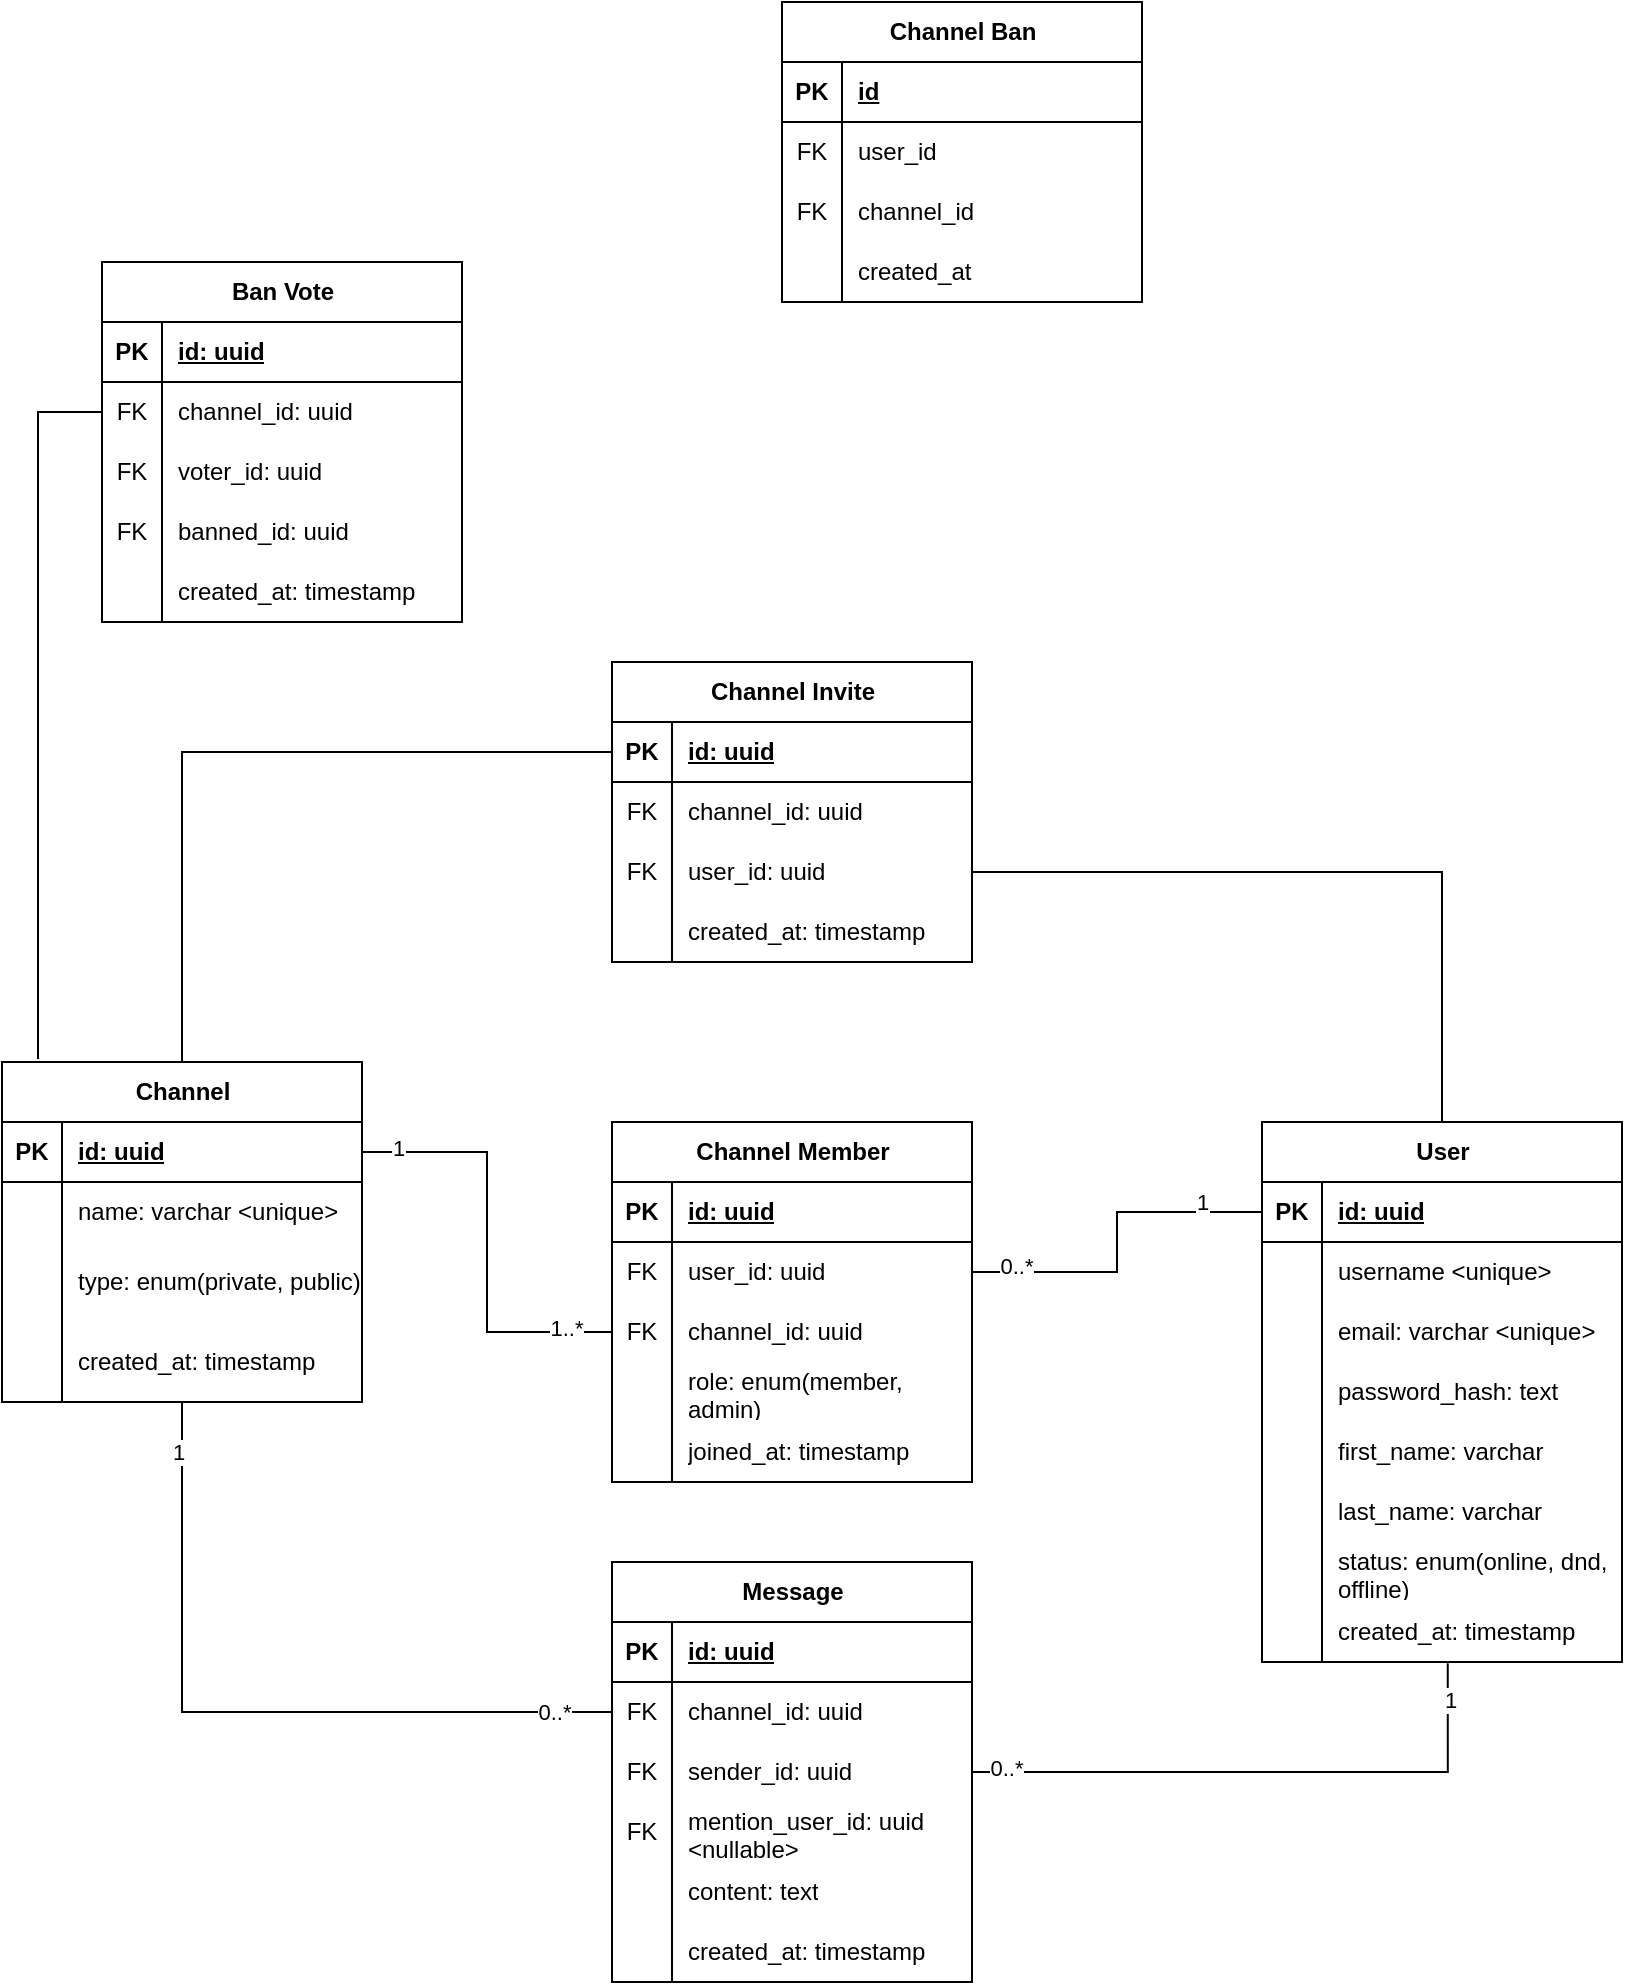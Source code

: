 <mxfile version="28.2.7">
  <diagram name="Class Diagram" id="TPBi_Plknl2KnNthRWyN">
    <mxGraphModel dx="1254" dy="1919" grid="1" gridSize="10" guides="1" tooltips="1" connect="1" arrows="1" fold="1" page="1" pageScale="1" pageWidth="850" pageHeight="1100" math="0" shadow="0">
      <root>
        <mxCell id="0" />
        <mxCell id="1" parent="0" />
        <mxCell id="fTxKDb7g-7TMiIa3mLF6-17" value="User" style="shape=table;startSize=30;container=1;collapsible=1;childLayout=tableLayout;fixedRows=1;rowLines=0;fontStyle=1;align=center;resizeLast=1;html=1;" parent="1" vertex="1">
          <mxGeometry x="660" y="200" width="180" height="270" as="geometry" />
        </mxCell>
        <mxCell id="fTxKDb7g-7TMiIa3mLF6-18" value="" style="shape=tableRow;horizontal=0;startSize=0;swimlaneHead=0;swimlaneBody=0;fillColor=none;collapsible=0;dropTarget=0;points=[[0,0.5],[1,0.5]];portConstraint=eastwest;top=0;left=0;right=0;bottom=1;" parent="fTxKDb7g-7TMiIa3mLF6-17" vertex="1">
          <mxGeometry y="30" width="180" height="30" as="geometry" />
        </mxCell>
        <mxCell id="fTxKDb7g-7TMiIa3mLF6-19" value="PK" style="shape=partialRectangle;connectable=0;fillColor=none;top=0;left=0;bottom=0;right=0;fontStyle=1;overflow=hidden;whiteSpace=wrap;html=1;" parent="fTxKDb7g-7TMiIa3mLF6-18" vertex="1">
          <mxGeometry width="30" height="30" as="geometry">
            <mxRectangle width="30" height="30" as="alternateBounds" />
          </mxGeometry>
        </mxCell>
        <mxCell id="fTxKDb7g-7TMiIa3mLF6-20" value="id: uuid" style="shape=partialRectangle;connectable=0;fillColor=none;top=0;left=0;bottom=0;right=0;align=left;spacingLeft=6;fontStyle=5;overflow=hidden;whiteSpace=wrap;html=1;" parent="fTxKDb7g-7TMiIa3mLF6-18" vertex="1">
          <mxGeometry x="30" width="150" height="30" as="geometry">
            <mxRectangle width="150" height="30" as="alternateBounds" />
          </mxGeometry>
        </mxCell>
        <mxCell id="fTxKDb7g-7TMiIa3mLF6-21" value="" style="shape=tableRow;horizontal=0;startSize=0;swimlaneHead=0;swimlaneBody=0;fillColor=none;collapsible=0;dropTarget=0;points=[[0,0.5],[1,0.5]];portConstraint=eastwest;top=0;left=0;right=0;bottom=0;" parent="fTxKDb7g-7TMiIa3mLF6-17" vertex="1">
          <mxGeometry y="60" width="180" height="30" as="geometry" />
        </mxCell>
        <mxCell id="fTxKDb7g-7TMiIa3mLF6-22" value="" style="shape=partialRectangle;connectable=0;fillColor=none;top=0;left=0;bottom=0;right=0;editable=1;overflow=hidden;whiteSpace=wrap;html=1;" parent="fTxKDb7g-7TMiIa3mLF6-21" vertex="1">
          <mxGeometry width="30" height="30" as="geometry">
            <mxRectangle width="30" height="30" as="alternateBounds" />
          </mxGeometry>
        </mxCell>
        <mxCell id="fTxKDb7g-7TMiIa3mLF6-23" value="username &amp;lt;unique&amp;gt;" style="shape=partialRectangle;connectable=0;fillColor=none;top=0;left=0;bottom=0;right=0;align=left;spacingLeft=6;overflow=hidden;whiteSpace=wrap;html=1;" parent="fTxKDb7g-7TMiIa3mLF6-21" vertex="1">
          <mxGeometry x="30" width="150" height="30" as="geometry">
            <mxRectangle width="150" height="30" as="alternateBounds" />
          </mxGeometry>
        </mxCell>
        <mxCell id="fTxKDb7g-7TMiIa3mLF6-30" value="" style="shape=tableRow;horizontal=0;startSize=0;swimlaneHead=0;swimlaneBody=0;fillColor=none;collapsible=0;dropTarget=0;points=[[0,0.5],[1,0.5]];portConstraint=eastwest;top=0;left=0;right=0;bottom=0;" parent="fTxKDb7g-7TMiIa3mLF6-17" vertex="1">
          <mxGeometry y="90" width="180" height="30" as="geometry" />
        </mxCell>
        <mxCell id="fTxKDb7g-7TMiIa3mLF6-31" value="" style="shape=partialRectangle;connectable=0;fillColor=none;top=0;left=0;bottom=0;right=0;editable=1;overflow=hidden;whiteSpace=wrap;html=1;" parent="fTxKDb7g-7TMiIa3mLF6-30" vertex="1">
          <mxGeometry width="30" height="30" as="geometry">
            <mxRectangle width="30" height="30" as="alternateBounds" />
          </mxGeometry>
        </mxCell>
        <mxCell id="fTxKDb7g-7TMiIa3mLF6-32" value="email: varchar &amp;lt;unique&amp;gt;" style="shape=partialRectangle;connectable=0;fillColor=none;top=0;left=0;bottom=0;right=0;align=left;spacingLeft=6;overflow=hidden;whiteSpace=wrap;html=1;" parent="fTxKDb7g-7TMiIa3mLF6-30" vertex="1">
          <mxGeometry x="30" width="150" height="30" as="geometry">
            <mxRectangle width="150" height="30" as="alternateBounds" />
          </mxGeometry>
        </mxCell>
        <mxCell id="fTxKDb7g-7TMiIa3mLF6-125" value="" style="shape=tableRow;horizontal=0;startSize=0;swimlaneHead=0;swimlaneBody=0;fillColor=none;collapsible=0;dropTarget=0;points=[[0,0.5],[1,0.5]];portConstraint=eastwest;top=0;left=0;right=0;bottom=0;" parent="fTxKDb7g-7TMiIa3mLF6-17" vertex="1">
          <mxGeometry y="120" width="180" height="30" as="geometry" />
        </mxCell>
        <mxCell id="fTxKDb7g-7TMiIa3mLF6-126" value="" style="shape=partialRectangle;connectable=0;fillColor=none;top=0;left=0;bottom=0;right=0;editable=1;overflow=hidden;whiteSpace=wrap;html=1;" parent="fTxKDb7g-7TMiIa3mLF6-125" vertex="1">
          <mxGeometry width="30" height="30" as="geometry">
            <mxRectangle width="30" height="30" as="alternateBounds" />
          </mxGeometry>
        </mxCell>
        <mxCell id="fTxKDb7g-7TMiIa3mLF6-127" value="password_hash: text" style="shape=partialRectangle;connectable=0;fillColor=none;top=0;left=0;bottom=0;right=0;align=left;spacingLeft=6;overflow=hidden;whiteSpace=wrap;html=1;" parent="fTxKDb7g-7TMiIa3mLF6-125" vertex="1">
          <mxGeometry x="30" width="150" height="30" as="geometry">
            <mxRectangle width="150" height="30" as="alternateBounds" />
          </mxGeometry>
        </mxCell>
        <mxCell id="fTxKDb7g-7TMiIa3mLF6-24" value="" style="shape=tableRow;horizontal=0;startSize=0;swimlaneHead=0;swimlaneBody=0;fillColor=none;collapsible=0;dropTarget=0;points=[[0,0.5],[1,0.5]];portConstraint=eastwest;top=0;left=0;right=0;bottom=0;" parent="fTxKDb7g-7TMiIa3mLF6-17" vertex="1">
          <mxGeometry y="150" width="180" height="30" as="geometry" />
        </mxCell>
        <mxCell id="fTxKDb7g-7TMiIa3mLF6-25" value="" style="shape=partialRectangle;connectable=0;fillColor=none;top=0;left=0;bottom=0;right=0;editable=1;overflow=hidden;whiteSpace=wrap;html=1;" parent="fTxKDb7g-7TMiIa3mLF6-24" vertex="1">
          <mxGeometry width="30" height="30" as="geometry">
            <mxRectangle width="30" height="30" as="alternateBounds" />
          </mxGeometry>
        </mxCell>
        <mxCell id="fTxKDb7g-7TMiIa3mLF6-26" value="first_name: varchar" style="shape=partialRectangle;connectable=0;fillColor=none;top=0;left=0;bottom=0;right=0;align=left;spacingLeft=6;overflow=hidden;whiteSpace=wrap;html=1;" parent="fTxKDb7g-7TMiIa3mLF6-24" vertex="1">
          <mxGeometry x="30" width="150" height="30" as="geometry">
            <mxRectangle width="150" height="30" as="alternateBounds" />
          </mxGeometry>
        </mxCell>
        <mxCell id="fTxKDb7g-7TMiIa3mLF6-27" value="" style="shape=tableRow;horizontal=0;startSize=0;swimlaneHead=0;swimlaneBody=0;fillColor=none;collapsible=0;dropTarget=0;points=[[0,0.5],[1,0.5]];portConstraint=eastwest;top=0;left=0;right=0;bottom=0;" parent="fTxKDb7g-7TMiIa3mLF6-17" vertex="1">
          <mxGeometry y="180" width="180" height="30" as="geometry" />
        </mxCell>
        <mxCell id="fTxKDb7g-7TMiIa3mLF6-28" value="" style="shape=partialRectangle;connectable=0;fillColor=none;top=0;left=0;bottom=0;right=0;editable=1;overflow=hidden;whiteSpace=wrap;html=1;" parent="fTxKDb7g-7TMiIa3mLF6-27" vertex="1">
          <mxGeometry width="30" height="30" as="geometry">
            <mxRectangle width="30" height="30" as="alternateBounds" />
          </mxGeometry>
        </mxCell>
        <mxCell id="fTxKDb7g-7TMiIa3mLF6-29" value="last_name: varchar" style="shape=partialRectangle;connectable=0;fillColor=none;top=0;left=0;bottom=0;right=0;align=left;spacingLeft=6;overflow=hidden;whiteSpace=wrap;html=1;" parent="fTxKDb7g-7TMiIa3mLF6-27" vertex="1">
          <mxGeometry x="30" width="150" height="30" as="geometry">
            <mxRectangle width="150" height="30" as="alternateBounds" />
          </mxGeometry>
        </mxCell>
        <mxCell id="fTxKDb7g-7TMiIa3mLF6-128" value="" style="shape=tableRow;horizontal=0;startSize=0;swimlaneHead=0;swimlaneBody=0;fillColor=none;collapsible=0;dropTarget=0;points=[[0,0.5],[1,0.5]];portConstraint=eastwest;top=0;left=0;right=0;bottom=0;" parent="fTxKDb7g-7TMiIa3mLF6-17" vertex="1">
          <mxGeometry y="210" width="180" height="30" as="geometry" />
        </mxCell>
        <mxCell id="fTxKDb7g-7TMiIa3mLF6-129" value="" style="shape=partialRectangle;connectable=0;fillColor=none;top=0;left=0;bottom=0;right=0;editable=1;overflow=hidden;whiteSpace=wrap;html=1;" parent="fTxKDb7g-7TMiIa3mLF6-128" vertex="1">
          <mxGeometry width="30" height="30" as="geometry">
            <mxRectangle width="30" height="30" as="alternateBounds" />
          </mxGeometry>
        </mxCell>
        <mxCell id="fTxKDb7g-7TMiIa3mLF6-130" value="status: enum(online, dnd, offline)" style="shape=partialRectangle;connectable=0;fillColor=none;top=0;left=0;bottom=0;right=0;align=left;spacingLeft=6;overflow=hidden;whiteSpace=wrap;html=1;" parent="fTxKDb7g-7TMiIa3mLF6-128" vertex="1">
          <mxGeometry x="30" width="150" height="30" as="geometry">
            <mxRectangle width="150" height="30" as="alternateBounds" />
          </mxGeometry>
        </mxCell>
        <mxCell id="cmT03BNfizMbkHEpdifE-1" value="" style="shape=tableRow;horizontal=0;startSize=0;swimlaneHead=0;swimlaneBody=0;fillColor=none;collapsible=0;dropTarget=0;points=[[0,0.5],[1,0.5]];portConstraint=eastwest;top=0;left=0;right=0;bottom=0;" vertex="1" parent="fTxKDb7g-7TMiIa3mLF6-17">
          <mxGeometry y="240" width="180" height="30" as="geometry" />
        </mxCell>
        <mxCell id="cmT03BNfizMbkHEpdifE-2" value="" style="shape=partialRectangle;connectable=0;fillColor=none;top=0;left=0;bottom=0;right=0;editable=1;overflow=hidden;whiteSpace=wrap;html=1;" vertex="1" parent="cmT03BNfizMbkHEpdifE-1">
          <mxGeometry width="30" height="30" as="geometry">
            <mxRectangle width="30" height="30" as="alternateBounds" />
          </mxGeometry>
        </mxCell>
        <mxCell id="cmT03BNfizMbkHEpdifE-3" value="created_at: timestamp" style="shape=partialRectangle;connectable=0;fillColor=none;top=0;left=0;bottom=0;right=0;align=left;spacingLeft=6;overflow=hidden;whiteSpace=wrap;html=1;" vertex="1" parent="cmT03BNfizMbkHEpdifE-1">
          <mxGeometry x="30" width="150" height="30" as="geometry">
            <mxRectangle width="150" height="30" as="alternateBounds" />
          </mxGeometry>
        </mxCell>
        <mxCell id="fTxKDb7g-7TMiIa3mLF6-33" value="Channel" style="shape=table;startSize=30;container=1;collapsible=1;childLayout=tableLayout;fixedRows=1;rowLines=0;fontStyle=1;align=center;resizeLast=1;html=1;" parent="1" vertex="1">
          <mxGeometry x="30" y="170" width="180" height="170" as="geometry" />
        </mxCell>
        <mxCell id="fTxKDb7g-7TMiIa3mLF6-34" value="" style="shape=tableRow;horizontal=0;startSize=0;swimlaneHead=0;swimlaneBody=0;fillColor=none;collapsible=0;dropTarget=0;points=[[0,0.5],[1,0.5]];portConstraint=eastwest;top=0;left=0;right=0;bottom=1;" parent="fTxKDb7g-7TMiIa3mLF6-33" vertex="1">
          <mxGeometry y="30" width="180" height="30" as="geometry" />
        </mxCell>
        <mxCell id="fTxKDb7g-7TMiIa3mLF6-35" value="PK" style="shape=partialRectangle;connectable=0;fillColor=none;top=0;left=0;bottom=0;right=0;fontStyle=1;overflow=hidden;whiteSpace=wrap;html=1;" parent="fTxKDb7g-7TMiIa3mLF6-34" vertex="1">
          <mxGeometry width="30" height="30" as="geometry">
            <mxRectangle width="30" height="30" as="alternateBounds" />
          </mxGeometry>
        </mxCell>
        <mxCell id="fTxKDb7g-7TMiIa3mLF6-36" value="id: uuid" style="shape=partialRectangle;connectable=0;fillColor=none;top=0;left=0;bottom=0;right=0;align=left;spacingLeft=6;fontStyle=5;overflow=hidden;whiteSpace=wrap;html=1;" parent="fTxKDb7g-7TMiIa3mLF6-34" vertex="1">
          <mxGeometry x="30" width="150" height="30" as="geometry">
            <mxRectangle width="150" height="30" as="alternateBounds" />
          </mxGeometry>
        </mxCell>
        <mxCell id="fTxKDb7g-7TMiIa3mLF6-37" value="" style="shape=tableRow;horizontal=0;startSize=0;swimlaneHead=0;swimlaneBody=0;fillColor=none;collapsible=0;dropTarget=0;points=[[0,0.5],[1,0.5]];portConstraint=eastwest;top=0;left=0;right=0;bottom=0;" parent="fTxKDb7g-7TMiIa3mLF6-33" vertex="1">
          <mxGeometry y="60" width="180" height="30" as="geometry" />
        </mxCell>
        <mxCell id="fTxKDb7g-7TMiIa3mLF6-38" value="" style="shape=partialRectangle;connectable=0;fillColor=none;top=0;left=0;bottom=0;right=0;editable=1;overflow=hidden;whiteSpace=wrap;html=1;" parent="fTxKDb7g-7TMiIa3mLF6-37" vertex="1">
          <mxGeometry width="30" height="30" as="geometry">
            <mxRectangle width="30" height="30" as="alternateBounds" />
          </mxGeometry>
        </mxCell>
        <mxCell id="fTxKDb7g-7TMiIa3mLF6-39" value="name: varchar &amp;lt;unique&amp;gt;" style="shape=partialRectangle;connectable=0;fillColor=none;top=0;left=0;bottom=0;right=0;align=left;spacingLeft=6;overflow=hidden;whiteSpace=wrap;html=1;" parent="fTxKDb7g-7TMiIa3mLF6-37" vertex="1">
          <mxGeometry x="30" width="150" height="30" as="geometry">
            <mxRectangle width="150" height="30" as="alternateBounds" />
          </mxGeometry>
        </mxCell>
        <mxCell id="fTxKDb7g-7TMiIa3mLF6-94" value="" style="shape=tableRow;horizontal=0;startSize=0;swimlaneHead=0;swimlaneBody=0;fillColor=none;collapsible=0;dropTarget=0;points=[[0,0.5],[1,0.5]];portConstraint=eastwest;top=0;left=0;right=0;bottom=0;" parent="fTxKDb7g-7TMiIa3mLF6-33" vertex="1">
          <mxGeometry y="90" width="180" height="40" as="geometry" />
        </mxCell>
        <mxCell id="fTxKDb7g-7TMiIa3mLF6-95" value="" style="shape=partialRectangle;connectable=0;fillColor=none;top=0;left=0;bottom=0;right=0;editable=1;overflow=hidden;whiteSpace=wrap;html=1;" parent="fTxKDb7g-7TMiIa3mLF6-94" vertex="1">
          <mxGeometry width="30" height="40" as="geometry">
            <mxRectangle width="30" height="40" as="alternateBounds" />
          </mxGeometry>
        </mxCell>
        <mxCell id="fTxKDb7g-7TMiIa3mLF6-96" value="type: enum(private, public)" style="shape=partialRectangle;connectable=0;fillColor=none;top=0;left=0;bottom=0;right=0;align=left;spacingLeft=6;overflow=hidden;whiteSpace=wrap;html=1;" parent="fTxKDb7g-7TMiIa3mLF6-94" vertex="1">
          <mxGeometry x="30" width="150" height="40" as="geometry">
            <mxRectangle width="150" height="40" as="alternateBounds" />
          </mxGeometry>
        </mxCell>
        <mxCell id="fTxKDb7g-7TMiIa3mLF6-116" value="" style="shape=tableRow;horizontal=0;startSize=0;swimlaneHead=0;swimlaneBody=0;fillColor=none;collapsible=0;dropTarget=0;points=[[0,0.5],[1,0.5]];portConstraint=eastwest;top=0;left=0;right=0;bottom=0;" parent="fTxKDb7g-7TMiIa3mLF6-33" vertex="1">
          <mxGeometry y="130" width="180" height="40" as="geometry" />
        </mxCell>
        <mxCell id="fTxKDb7g-7TMiIa3mLF6-117" value="" style="shape=partialRectangle;connectable=0;fillColor=none;top=0;left=0;bottom=0;right=0;editable=1;overflow=hidden;whiteSpace=wrap;html=1;" parent="fTxKDb7g-7TMiIa3mLF6-116" vertex="1">
          <mxGeometry width="30" height="40" as="geometry">
            <mxRectangle width="30" height="40" as="alternateBounds" />
          </mxGeometry>
        </mxCell>
        <mxCell id="fTxKDb7g-7TMiIa3mLF6-118" value="created_at: timestamp" style="shape=partialRectangle;connectable=0;fillColor=none;top=0;left=0;bottom=0;right=0;align=left;spacingLeft=6;overflow=hidden;whiteSpace=wrap;html=1;" parent="fTxKDb7g-7TMiIa3mLF6-116" vertex="1">
          <mxGeometry x="30" width="150" height="40" as="geometry">
            <mxRectangle width="150" height="40" as="alternateBounds" />
          </mxGeometry>
        </mxCell>
        <mxCell id="fTxKDb7g-7TMiIa3mLF6-49" value="Channel Member" style="shape=table;startSize=30;container=1;collapsible=1;childLayout=tableLayout;fixedRows=1;rowLines=0;fontStyle=1;align=center;resizeLast=1;html=1;" parent="1" vertex="1">
          <mxGeometry x="335" y="200" width="180" height="180" as="geometry" />
        </mxCell>
        <mxCell id="fTxKDb7g-7TMiIa3mLF6-50" value="" style="shape=tableRow;horizontal=0;startSize=0;swimlaneHead=0;swimlaneBody=0;fillColor=none;collapsible=0;dropTarget=0;points=[[0,0.5],[1,0.5]];portConstraint=eastwest;top=0;left=0;right=0;bottom=1;" parent="fTxKDb7g-7TMiIa3mLF6-49" vertex="1">
          <mxGeometry y="30" width="180" height="30" as="geometry" />
        </mxCell>
        <mxCell id="fTxKDb7g-7TMiIa3mLF6-51" value="PK" style="shape=partialRectangle;connectable=0;fillColor=none;top=0;left=0;bottom=0;right=0;fontStyle=1;overflow=hidden;whiteSpace=wrap;html=1;" parent="fTxKDb7g-7TMiIa3mLF6-50" vertex="1">
          <mxGeometry width="30" height="30" as="geometry">
            <mxRectangle width="30" height="30" as="alternateBounds" />
          </mxGeometry>
        </mxCell>
        <mxCell id="fTxKDb7g-7TMiIa3mLF6-52" value="id: uuid" style="shape=partialRectangle;connectable=0;fillColor=none;top=0;left=0;bottom=0;right=0;align=left;spacingLeft=6;fontStyle=5;overflow=hidden;whiteSpace=wrap;html=1;" parent="fTxKDb7g-7TMiIa3mLF6-50" vertex="1">
          <mxGeometry x="30" width="150" height="30" as="geometry">
            <mxRectangle width="150" height="30" as="alternateBounds" />
          </mxGeometry>
        </mxCell>
        <mxCell id="fTxKDb7g-7TMiIa3mLF6-53" value="" style="shape=tableRow;horizontal=0;startSize=0;swimlaneHead=0;swimlaneBody=0;fillColor=none;collapsible=0;dropTarget=0;points=[[0,0.5],[1,0.5]];portConstraint=eastwest;top=0;left=0;right=0;bottom=0;" parent="fTxKDb7g-7TMiIa3mLF6-49" vertex="1">
          <mxGeometry y="60" width="180" height="30" as="geometry" />
        </mxCell>
        <mxCell id="fTxKDb7g-7TMiIa3mLF6-54" value="FK" style="shape=partialRectangle;connectable=0;fillColor=none;top=0;left=0;bottom=0;right=0;editable=1;overflow=hidden;whiteSpace=wrap;html=1;" parent="fTxKDb7g-7TMiIa3mLF6-53" vertex="1">
          <mxGeometry width="30" height="30" as="geometry">
            <mxRectangle width="30" height="30" as="alternateBounds" />
          </mxGeometry>
        </mxCell>
        <mxCell id="fTxKDb7g-7TMiIa3mLF6-55" value="user_id: uuid" style="shape=partialRectangle;connectable=0;fillColor=none;top=0;left=0;bottom=0;right=0;align=left;spacingLeft=6;overflow=hidden;whiteSpace=wrap;html=1;" parent="fTxKDb7g-7TMiIa3mLF6-53" vertex="1">
          <mxGeometry x="30" width="150" height="30" as="geometry">
            <mxRectangle width="150" height="30" as="alternateBounds" />
          </mxGeometry>
        </mxCell>
        <mxCell id="fTxKDb7g-7TMiIa3mLF6-56" value="" style="shape=tableRow;horizontal=0;startSize=0;swimlaneHead=0;swimlaneBody=0;fillColor=none;collapsible=0;dropTarget=0;points=[[0,0.5],[1,0.5]];portConstraint=eastwest;top=0;left=0;right=0;bottom=0;" parent="fTxKDb7g-7TMiIa3mLF6-49" vertex="1">
          <mxGeometry y="90" width="180" height="30" as="geometry" />
        </mxCell>
        <mxCell id="fTxKDb7g-7TMiIa3mLF6-57" value="FK" style="shape=partialRectangle;connectable=0;fillColor=none;top=0;left=0;bottom=0;right=0;editable=1;overflow=hidden;whiteSpace=wrap;html=1;" parent="fTxKDb7g-7TMiIa3mLF6-56" vertex="1">
          <mxGeometry width="30" height="30" as="geometry">
            <mxRectangle width="30" height="30" as="alternateBounds" />
          </mxGeometry>
        </mxCell>
        <mxCell id="fTxKDb7g-7TMiIa3mLF6-58" value="channel_id: uuid" style="shape=partialRectangle;connectable=0;fillColor=none;top=0;left=0;bottom=0;right=0;align=left;spacingLeft=6;overflow=hidden;whiteSpace=wrap;html=1;" parent="fTxKDb7g-7TMiIa3mLF6-56" vertex="1">
          <mxGeometry x="30" width="150" height="30" as="geometry">
            <mxRectangle width="150" height="30" as="alternateBounds" />
          </mxGeometry>
        </mxCell>
        <mxCell id="fTxKDb7g-7TMiIa3mLF6-97" value="" style="shape=tableRow;horizontal=0;startSize=0;swimlaneHead=0;swimlaneBody=0;fillColor=none;collapsible=0;dropTarget=0;points=[[0,0.5],[1,0.5]];portConstraint=eastwest;top=0;left=0;right=0;bottom=0;" parent="fTxKDb7g-7TMiIa3mLF6-49" vertex="1">
          <mxGeometry y="120" width="180" height="30" as="geometry" />
        </mxCell>
        <mxCell id="fTxKDb7g-7TMiIa3mLF6-98" value="" style="shape=partialRectangle;connectable=0;fillColor=none;top=0;left=0;bottom=0;right=0;editable=1;overflow=hidden;whiteSpace=wrap;html=1;" parent="fTxKDb7g-7TMiIa3mLF6-97" vertex="1">
          <mxGeometry width="30" height="30" as="geometry">
            <mxRectangle width="30" height="30" as="alternateBounds" />
          </mxGeometry>
        </mxCell>
        <mxCell id="fTxKDb7g-7TMiIa3mLF6-99" value="role: enum(member, admin)" style="shape=partialRectangle;connectable=0;fillColor=none;top=0;left=0;bottom=0;right=0;align=left;spacingLeft=6;overflow=hidden;whiteSpace=wrap;html=1;" parent="fTxKDb7g-7TMiIa3mLF6-97" vertex="1">
          <mxGeometry x="30" width="150" height="30" as="geometry">
            <mxRectangle width="150" height="30" as="alternateBounds" />
          </mxGeometry>
        </mxCell>
        <mxCell id="fTxKDb7g-7TMiIa3mLF6-59" value="" style="shape=tableRow;horizontal=0;startSize=0;swimlaneHead=0;swimlaneBody=0;fillColor=none;collapsible=0;dropTarget=0;points=[[0,0.5],[1,0.5]];portConstraint=eastwest;top=0;left=0;right=0;bottom=0;" parent="fTxKDb7g-7TMiIa3mLF6-49" vertex="1">
          <mxGeometry y="150" width="180" height="30" as="geometry" />
        </mxCell>
        <mxCell id="fTxKDb7g-7TMiIa3mLF6-60" value="" style="shape=partialRectangle;connectable=0;fillColor=none;top=0;left=0;bottom=0;right=0;editable=1;overflow=hidden;whiteSpace=wrap;html=1;" parent="fTxKDb7g-7TMiIa3mLF6-59" vertex="1">
          <mxGeometry width="30" height="30" as="geometry">
            <mxRectangle width="30" height="30" as="alternateBounds" />
          </mxGeometry>
        </mxCell>
        <mxCell id="fTxKDb7g-7TMiIa3mLF6-61" value="joined_at: timestamp" style="shape=partialRectangle;connectable=0;fillColor=none;top=0;left=0;bottom=0;right=0;align=left;spacingLeft=6;overflow=hidden;whiteSpace=wrap;html=1;" parent="fTxKDb7g-7TMiIa3mLF6-59" vertex="1">
          <mxGeometry x="30" width="150" height="30" as="geometry">
            <mxRectangle width="150" height="30" as="alternateBounds" />
          </mxGeometry>
        </mxCell>
        <mxCell id="fTxKDb7g-7TMiIa3mLF6-65" value="Channel Ban" style="shape=table;startSize=30;container=1;collapsible=1;childLayout=tableLayout;fixedRows=1;rowLines=0;fontStyle=1;align=center;resizeLast=1;html=1;" parent="1" vertex="1">
          <mxGeometry x="420" y="-360" width="180" height="150" as="geometry" />
        </mxCell>
        <mxCell id="fTxKDb7g-7TMiIa3mLF6-66" value="" style="shape=tableRow;horizontal=0;startSize=0;swimlaneHead=0;swimlaneBody=0;fillColor=none;collapsible=0;dropTarget=0;points=[[0,0.5],[1,0.5]];portConstraint=eastwest;top=0;left=0;right=0;bottom=1;" parent="fTxKDb7g-7TMiIa3mLF6-65" vertex="1">
          <mxGeometry y="30" width="180" height="30" as="geometry" />
        </mxCell>
        <mxCell id="fTxKDb7g-7TMiIa3mLF6-67" value="PK" style="shape=partialRectangle;connectable=0;fillColor=none;top=0;left=0;bottom=0;right=0;fontStyle=1;overflow=hidden;whiteSpace=wrap;html=1;" parent="fTxKDb7g-7TMiIa3mLF6-66" vertex="1">
          <mxGeometry width="30" height="30" as="geometry">
            <mxRectangle width="30" height="30" as="alternateBounds" />
          </mxGeometry>
        </mxCell>
        <mxCell id="fTxKDb7g-7TMiIa3mLF6-68" value="id" style="shape=partialRectangle;connectable=0;fillColor=none;top=0;left=0;bottom=0;right=0;align=left;spacingLeft=6;fontStyle=5;overflow=hidden;whiteSpace=wrap;html=1;" parent="fTxKDb7g-7TMiIa3mLF6-66" vertex="1">
          <mxGeometry x="30" width="150" height="30" as="geometry">
            <mxRectangle width="150" height="30" as="alternateBounds" />
          </mxGeometry>
        </mxCell>
        <mxCell id="fTxKDb7g-7TMiIa3mLF6-69" value="" style="shape=tableRow;horizontal=0;startSize=0;swimlaneHead=0;swimlaneBody=0;fillColor=none;collapsible=0;dropTarget=0;points=[[0,0.5],[1,0.5]];portConstraint=eastwest;top=0;left=0;right=0;bottom=0;" parent="fTxKDb7g-7TMiIa3mLF6-65" vertex="1">
          <mxGeometry y="60" width="180" height="30" as="geometry" />
        </mxCell>
        <mxCell id="fTxKDb7g-7TMiIa3mLF6-70" value="FK" style="shape=partialRectangle;connectable=0;fillColor=none;top=0;left=0;bottom=0;right=0;editable=1;overflow=hidden;whiteSpace=wrap;html=1;" parent="fTxKDb7g-7TMiIa3mLF6-69" vertex="1">
          <mxGeometry width="30" height="30" as="geometry">
            <mxRectangle width="30" height="30" as="alternateBounds" />
          </mxGeometry>
        </mxCell>
        <mxCell id="fTxKDb7g-7TMiIa3mLF6-71" value="user_id" style="shape=partialRectangle;connectable=0;fillColor=none;top=0;left=0;bottom=0;right=0;align=left;spacingLeft=6;overflow=hidden;whiteSpace=wrap;html=1;" parent="fTxKDb7g-7TMiIa3mLF6-69" vertex="1">
          <mxGeometry x="30" width="150" height="30" as="geometry">
            <mxRectangle width="150" height="30" as="alternateBounds" />
          </mxGeometry>
        </mxCell>
        <mxCell id="fTxKDb7g-7TMiIa3mLF6-72" value="" style="shape=tableRow;horizontal=0;startSize=0;swimlaneHead=0;swimlaneBody=0;fillColor=none;collapsible=0;dropTarget=0;points=[[0,0.5],[1,0.5]];portConstraint=eastwest;top=0;left=0;right=0;bottom=0;" parent="fTxKDb7g-7TMiIa3mLF6-65" vertex="1">
          <mxGeometry y="90" width="180" height="30" as="geometry" />
        </mxCell>
        <mxCell id="fTxKDb7g-7TMiIa3mLF6-73" value="FK" style="shape=partialRectangle;connectable=0;fillColor=none;top=0;left=0;bottom=0;right=0;editable=1;overflow=hidden;whiteSpace=wrap;html=1;" parent="fTxKDb7g-7TMiIa3mLF6-72" vertex="1">
          <mxGeometry width="30" height="30" as="geometry">
            <mxRectangle width="30" height="30" as="alternateBounds" />
          </mxGeometry>
        </mxCell>
        <mxCell id="fTxKDb7g-7TMiIa3mLF6-74" value="channel_id" style="shape=partialRectangle;connectable=0;fillColor=none;top=0;left=0;bottom=0;right=0;align=left;spacingLeft=6;overflow=hidden;whiteSpace=wrap;html=1;" parent="fTxKDb7g-7TMiIa3mLF6-72" vertex="1">
          <mxGeometry x="30" width="150" height="30" as="geometry">
            <mxRectangle width="150" height="30" as="alternateBounds" />
          </mxGeometry>
        </mxCell>
        <mxCell id="fTxKDb7g-7TMiIa3mLF6-75" value="" style="shape=tableRow;horizontal=0;startSize=0;swimlaneHead=0;swimlaneBody=0;fillColor=none;collapsible=0;dropTarget=0;points=[[0,0.5],[1,0.5]];portConstraint=eastwest;top=0;left=0;right=0;bottom=0;" parent="fTxKDb7g-7TMiIa3mLF6-65" vertex="1">
          <mxGeometry y="120" width="180" height="30" as="geometry" />
        </mxCell>
        <mxCell id="fTxKDb7g-7TMiIa3mLF6-76" value="" style="shape=partialRectangle;connectable=0;fillColor=none;top=0;left=0;bottom=0;right=0;editable=1;overflow=hidden;whiteSpace=wrap;html=1;" parent="fTxKDb7g-7TMiIa3mLF6-75" vertex="1">
          <mxGeometry width="30" height="30" as="geometry">
            <mxRectangle width="30" height="30" as="alternateBounds" />
          </mxGeometry>
        </mxCell>
        <mxCell id="fTxKDb7g-7TMiIa3mLF6-77" value="created_at" style="shape=partialRectangle;connectable=0;fillColor=none;top=0;left=0;bottom=0;right=0;align=left;spacingLeft=6;overflow=hidden;whiteSpace=wrap;html=1;" parent="fTxKDb7g-7TMiIa3mLF6-75" vertex="1">
          <mxGeometry x="30" width="150" height="30" as="geometry">
            <mxRectangle width="150" height="30" as="alternateBounds" />
          </mxGeometry>
        </mxCell>
        <mxCell id="fTxKDb7g-7TMiIa3mLF6-78" value="Channel Invite" style="shape=table;startSize=30;container=1;collapsible=1;childLayout=tableLayout;fixedRows=1;rowLines=0;fontStyle=1;align=center;resizeLast=1;html=1;" parent="1" vertex="1">
          <mxGeometry x="335" y="-30" width="180" height="150" as="geometry" />
        </mxCell>
        <mxCell id="fTxKDb7g-7TMiIa3mLF6-79" value="" style="shape=tableRow;horizontal=0;startSize=0;swimlaneHead=0;swimlaneBody=0;fillColor=none;collapsible=0;dropTarget=0;points=[[0,0.5],[1,0.5]];portConstraint=eastwest;top=0;left=0;right=0;bottom=1;" parent="fTxKDb7g-7TMiIa3mLF6-78" vertex="1">
          <mxGeometry y="30" width="180" height="30" as="geometry" />
        </mxCell>
        <mxCell id="fTxKDb7g-7TMiIa3mLF6-80" value="PK" style="shape=partialRectangle;connectable=0;fillColor=none;top=0;left=0;bottom=0;right=0;fontStyle=1;overflow=hidden;whiteSpace=wrap;html=1;" parent="fTxKDb7g-7TMiIa3mLF6-79" vertex="1">
          <mxGeometry width="30" height="30" as="geometry">
            <mxRectangle width="30" height="30" as="alternateBounds" />
          </mxGeometry>
        </mxCell>
        <mxCell id="fTxKDb7g-7TMiIa3mLF6-81" value="id: uuid" style="shape=partialRectangle;connectable=0;fillColor=none;top=0;left=0;bottom=0;right=0;align=left;spacingLeft=6;fontStyle=5;overflow=hidden;whiteSpace=wrap;html=1;" parent="fTxKDb7g-7TMiIa3mLF6-79" vertex="1">
          <mxGeometry x="30" width="150" height="30" as="geometry">
            <mxRectangle width="150" height="30" as="alternateBounds" />
          </mxGeometry>
        </mxCell>
        <mxCell id="fTxKDb7g-7TMiIa3mLF6-82" value="" style="shape=tableRow;horizontal=0;startSize=0;swimlaneHead=0;swimlaneBody=0;fillColor=none;collapsible=0;dropTarget=0;points=[[0,0.5],[1,0.5]];portConstraint=eastwest;top=0;left=0;right=0;bottom=0;" parent="fTxKDb7g-7TMiIa3mLF6-78" vertex="1">
          <mxGeometry y="60" width="180" height="30" as="geometry" />
        </mxCell>
        <mxCell id="fTxKDb7g-7TMiIa3mLF6-83" value="FK" style="shape=partialRectangle;connectable=0;fillColor=none;top=0;left=0;bottom=0;right=0;editable=1;overflow=hidden;whiteSpace=wrap;html=1;" parent="fTxKDb7g-7TMiIa3mLF6-82" vertex="1">
          <mxGeometry width="30" height="30" as="geometry">
            <mxRectangle width="30" height="30" as="alternateBounds" />
          </mxGeometry>
        </mxCell>
        <mxCell id="fTxKDb7g-7TMiIa3mLF6-84" value="channel_id: uuid" style="shape=partialRectangle;connectable=0;fillColor=none;top=0;left=0;bottom=0;right=0;align=left;spacingLeft=6;overflow=hidden;whiteSpace=wrap;html=1;" parent="fTxKDb7g-7TMiIa3mLF6-82" vertex="1">
          <mxGeometry x="30" width="150" height="30" as="geometry">
            <mxRectangle width="150" height="30" as="alternateBounds" />
          </mxGeometry>
        </mxCell>
        <mxCell id="fTxKDb7g-7TMiIa3mLF6-85" value="" style="shape=tableRow;horizontal=0;startSize=0;swimlaneHead=0;swimlaneBody=0;fillColor=none;collapsible=0;dropTarget=0;points=[[0,0.5],[1,0.5]];portConstraint=eastwest;top=0;left=0;right=0;bottom=0;" parent="fTxKDb7g-7TMiIa3mLF6-78" vertex="1">
          <mxGeometry y="90" width="180" height="30" as="geometry" />
        </mxCell>
        <mxCell id="fTxKDb7g-7TMiIa3mLF6-86" value="FK" style="shape=partialRectangle;connectable=0;fillColor=none;top=0;left=0;bottom=0;right=0;editable=1;overflow=hidden;whiteSpace=wrap;html=1;" parent="fTxKDb7g-7TMiIa3mLF6-85" vertex="1">
          <mxGeometry width="30" height="30" as="geometry">
            <mxRectangle width="30" height="30" as="alternateBounds" />
          </mxGeometry>
        </mxCell>
        <mxCell id="fTxKDb7g-7TMiIa3mLF6-87" value="user_id: uuid" style="shape=partialRectangle;connectable=0;fillColor=none;top=0;left=0;bottom=0;right=0;align=left;spacingLeft=6;overflow=hidden;whiteSpace=wrap;html=1;" parent="fTxKDb7g-7TMiIa3mLF6-85" vertex="1">
          <mxGeometry x="30" width="150" height="30" as="geometry">
            <mxRectangle width="150" height="30" as="alternateBounds" />
          </mxGeometry>
        </mxCell>
        <mxCell id="fTxKDb7g-7TMiIa3mLF6-88" value="" style="shape=tableRow;horizontal=0;startSize=0;swimlaneHead=0;swimlaneBody=0;fillColor=none;collapsible=0;dropTarget=0;points=[[0,0.5],[1,0.5]];portConstraint=eastwest;top=0;left=0;right=0;bottom=0;" parent="fTxKDb7g-7TMiIa3mLF6-78" vertex="1">
          <mxGeometry y="120" width="180" height="30" as="geometry" />
        </mxCell>
        <mxCell id="fTxKDb7g-7TMiIa3mLF6-89" value="" style="shape=partialRectangle;connectable=0;fillColor=none;top=0;left=0;bottom=0;right=0;editable=1;overflow=hidden;whiteSpace=wrap;html=1;" parent="fTxKDb7g-7TMiIa3mLF6-88" vertex="1">
          <mxGeometry width="30" height="30" as="geometry">
            <mxRectangle width="30" height="30" as="alternateBounds" />
          </mxGeometry>
        </mxCell>
        <mxCell id="fTxKDb7g-7TMiIa3mLF6-90" value="created_at: timestamp" style="shape=partialRectangle;connectable=0;fillColor=none;top=0;left=0;bottom=0;right=0;align=left;spacingLeft=6;overflow=hidden;whiteSpace=wrap;html=1;" parent="fTxKDb7g-7TMiIa3mLF6-88" vertex="1">
          <mxGeometry x="30" width="150" height="30" as="geometry">
            <mxRectangle width="150" height="30" as="alternateBounds" />
          </mxGeometry>
        </mxCell>
        <mxCell id="fTxKDb7g-7TMiIa3mLF6-100" value="Message" style="shape=table;startSize=30;container=1;collapsible=1;childLayout=tableLayout;fixedRows=1;rowLines=0;fontStyle=1;align=center;resizeLast=1;html=1;" parent="1" vertex="1">
          <mxGeometry x="335" y="420" width="180" height="210" as="geometry" />
        </mxCell>
        <mxCell id="fTxKDb7g-7TMiIa3mLF6-101" value="" style="shape=tableRow;horizontal=0;startSize=0;swimlaneHead=0;swimlaneBody=0;fillColor=none;collapsible=0;dropTarget=0;points=[[0,0.5],[1,0.5]];portConstraint=eastwest;top=0;left=0;right=0;bottom=1;" parent="fTxKDb7g-7TMiIa3mLF6-100" vertex="1">
          <mxGeometry y="30" width="180" height="30" as="geometry" />
        </mxCell>
        <mxCell id="fTxKDb7g-7TMiIa3mLF6-102" value="PK" style="shape=partialRectangle;connectable=0;fillColor=none;top=0;left=0;bottom=0;right=0;fontStyle=1;overflow=hidden;whiteSpace=wrap;html=1;" parent="fTxKDb7g-7TMiIa3mLF6-101" vertex="1">
          <mxGeometry width="30" height="30" as="geometry">
            <mxRectangle width="30" height="30" as="alternateBounds" />
          </mxGeometry>
        </mxCell>
        <mxCell id="fTxKDb7g-7TMiIa3mLF6-103" value="id: uuid" style="shape=partialRectangle;connectable=0;fillColor=none;top=0;left=0;bottom=0;right=0;align=left;spacingLeft=6;fontStyle=5;overflow=hidden;whiteSpace=wrap;html=1;" parent="fTxKDb7g-7TMiIa3mLF6-101" vertex="1">
          <mxGeometry x="30" width="150" height="30" as="geometry">
            <mxRectangle width="150" height="30" as="alternateBounds" />
          </mxGeometry>
        </mxCell>
        <mxCell id="fTxKDb7g-7TMiIa3mLF6-107" value="" style="shape=tableRow;horizontal=0;startSize=0;swimlaneHead=0;swimlaneBody=0;fillColor=none;collapsible=0;dropTarget=0;points=[[0,0.5],[1,0.5]];portConstraint=eastwest;top=0;left=0;right=0;bottom=0;" parent="fTxKDb7g-7TMiIa3mLF6-100" vertex="1">
          <mxGeometry y="60" width="180" height="30" as="geometry" />
        </mxCell>
        <mxCell id="fTxKDb7g-7TMiIa3mLF6-108" value="FK" style="shape=partialRectangle;connectable=0;fillColor=none;top=0;left=0;bottom=0;right=0;editable=1;overflow=hidden;whiteSpace=wrap;html=1;" parent="fTxKDb7g-7TMiIa3mLF6-107" vertex="1">
          <mxGeometry width="30" height="30" as="geometry">
            <mxRectangle width="30" height="30" as="alternateBounds" />
          </mxGeometry>
        </mxCell>
        <mxCell id="fTxKDb7g-7TMiIa3mLF6-109" value="channel_id: uuid" style="shape=partialRectangle;connectable=0;fillColor=none;top=0;left=0;bottom=0;right=0;align=left;spacingLeft=6;overflow=hidden;whiteSpace=wrap;html=1;" parent="fTxKDb7g-7TMiIa3mLF6-107" vertex="1">
          <mxGeometry x="30" width="150" height="30" as="geometry">
            <mxRectangle width="150" height="30" as="alternateBounds" />
          </mxGeometry>
        </mxCell>
        <mxCell id="fTxKDb7g-7TMiIa3mLF6-104" value="" style="shape=tableRow;horizontal=0;startSize=0;swimlaneHead=0;swimlaneBody=0;fillColor=none;collapsible=0;dropTarget=0;points=[[0,0.5],[1,0.5]];portConstraint=eastwest;top=0;left=0;right=0;bottom=0;" parent="fTxKDb7g-7TMiIa3mLF6-100" vertex="1">
          <mxGeometry y="90" width="180" height="30" as="geometry" />
        </mxCell>
        <mxCell id="fTxKDb7g-7TMiIa3mLF6-105" value="FK" style="shape=partialRectangle;connectable=0;fillColor=none;top=0;left=0;bottom=0;right=0;editable=1;overflow=hidden;whiteSpace=wrap;html=1;" parent="fTxKDb7g-7TMiIa3mLF6-104" vertex="1">
          <mxGeometry width="30" height="30" as="geometry">
            <mxRectangle width="30" height="30" as="alternateBounds" />
          </mxGeometry>
        </mxCell>
        <mxCell id="fTxKDb7g-7TMiIa3mLF6-106" value="sender_id: uuid" style="shape=partialRectangle;connectable=0;fillColor=none;top=0;left=0;bottom=0;right=0;align=left;spacingLeft=6;overflow=hidden;whiteSpace=wrap;html=1;" parent="fTxKDb7g-7TMiIa3mLF6-104" vertex="1">
          <mxGeometry x="30" width="150" height="30" as="geometry">
            <mxRectangle width="150" height="30" as="alternateBounds" />
          </mxGeometry>
        </mxCell>
        <mxCell id="fTxKDb7g-7TMiIa3mLF6-122" value="" style="shape=tableRow;horizontal=0;startSize=0;swimlaneHead=0;swimlaneBody=0;fillColor=none;collapsible=0;dropTarget=0;points=[[0,0.5],[1,0.5]];portConstraint=eastwest;top=0;left=0;right=0;bottom=0;" parent="fTxKDb7g-7TMiIa3mLF6-100" vertex="1">
          <mxGeometry y="120" width="180" height="30" as="geometry" />
        </mxCell>
        <mxCell id="fTxKDb7g-7TMiIa3mLF6-123" value="FK" style="shape=partialRectangle;connectable=0;fillColor=none;top=0;left=0;bottom=0;right=0;editable=1;overflow=hidden;whiteSpace=wrap;html=1;" parent="fTxKDb7g-7TMiIa3mLF6-122" vertex="1">
          <mxGeometry width="30" height="30" as="geometry">
            <mxRectangle width="30" height="30" as="alternateBounds" />
          </mxGeometry>
        </mxCell>
        <mxCell id="fTxKDb7g-7TMiIa3mLF6-124" value="mention_user_id: uuid &amp;lt;nullable&amp;gt;" style="shape=partialRectangle;connectable=0;fillColor=none;top=0;left=0;bottom=0;right=0;align=left;spacingLeft=6;overflow=hidden;whiteSpace=wrap;html=1;" parent="fTxKDb7g-7TMiIa3mLF6-122" vertex="1">
          <mxGeometry x="30" width="150" height="30" as="geometry">
            <mxRectangle width="150" height="30" as="alternateBounds" />
          </mxGeometry>
        </mxCell>
        <mxCell id="fTxKDb7g-7TMiIa3mLF6-110" value="" style="shape=tableRow;horizontal=0;startSize=0;swimlaneHead=0;swimlaneBody=0;fillColor=none;collapsible=0;dropTarget=0;points=[[0,0.5],[1,0.5]];portConstraint=eastwest;top=0;left=0;right=0;bottom=0;" parent="fTxKDb7g-7TMiIa3mLF6-100" vertex="1">
          <mxGeometry y="150" width="180" height="30" as="geometry" />
        </mxCell>
        <mxCell id="fTxKDb7g-7TMiIa3mLF6-111" value="" style="shape=partialRectangle;connectable=0;fillColor=none;top=0;left=0;bottom=0;right=0;editable=1;overflow=hidden;whiteSpace=wrap;html=1;" parent="fTxKDb7g-7TMiIa3mLF6-110" vertex="1">
          <mxGeometry width="30" height="30" as="geometry">
            <mxRectangle width="30" height="30" as="alternateBounds" />
          </mxGeometry>
        </mxCell>
        <mxCell id="fTxKDb7g-7TMiIa3mLF6-112" value="content: text" style="shape=partialRectangle;connectable=0;fillColor=none;top=0;left=0;bottom=0;right=0;align=left;spacingLeft=6;overflow=hidden;whiteSpace=wrap;html=1;" parent="fTxKDb7g-7TMiIa3mLF6-110" vertex="1">
          <mxGeometry x="30" width="150" height="30" as="geometry">
            <mxRectangle width="150" height="30" as="alternateBounds" />
          </mxGeometry>
        </mxCell>
        <mxCell id="fTxKDb7g-7TMiIa3mLF6-113" value="" style="shape=tableRow;horizontal=0;startSize=0;swimlaneHead=0;swimlaneBody=0;fillColor=none;collapsible=0;dropTarget=0;points=[[0,0.5],[1,0.5]];portConstraint=eastwest;top=0;left=0;right=0;bottom=0;" parent="fTxKDb7g-7TMiIa3mLF6-100" vertex="1">
          <mxGeometry y="180" width="180" height="30" as="geometry" />
        </mxCell>
        <mxCell id="fTxKDb7g-7TMiIa3mLF6-114" value="" style="shape=partialRectangle;connectable=0;fillColor=none;top=0;left=0;bottom=0;right=0;editable=1;overflow=hidden;whiteSpace=wrap;html=1;" parent="fTxKDb7g-7TMiIa3mLF6-113" vertex="1">
          <mxGeometry width="30" height="30" as="geometry">
            <mxRectangle width="30" height="30" as="alternateBounds" />
          </mxGeometry>
        </mxCell>
        <mxCell id="fTxKDb7g-7TMiIa3mLF6-115" value="created_at: timestamp" style="shape=partialRectangle;connectable=0;fillColor=none;top=0;left=0;bottom=0;right=0;align=left;spacingLeft=6;overflow=hidden;whiteSpace=wrap;html=1;" parent="fTxKDb7g-7TMiIa3mLF6-113" vertex="1">
          <mxGeometry x="30" width="150" height="30" as="geometry">
            <mxRectangle width="150" height="30" as="alternateBounds" />
          </mxGeometry>
        </mxCell>
        <mxCell id="fTxKDb7g-7TMiIa3mLF6-119" style="edgeStyle=orthogonalEdgeStyle;rounded=0;orthogonalLoop=1;jettySize=auto;html=1;entryX=1;entryY=0.5;entryDx=0;entryDy=0;endArrow=none;endFill=0;exitX=0;exitY=0.5;exitDx=0;exitDy=0;" parent="1" source="fTxKDb7g-7TMiIa3mLF6-56" target="fTxKDb7g-7TMiIa3mLF6-34" edge="1">
          <mxGeometry relative="1" as="geometry" />
        </mxCell>
        <mxCell id="cmT03BNfizMbkHEpdifE-7" value="1" style="edgeLabel;html=1;align=center;verticalAlign=middle;resizable=0;points=[];" vertex="1" connectable="0" parent="fTxKDb7g-7TMiIa3mLF6-119">
          <mxGeometry x="0.838" y="-2" relative="1" as="geometry">
            <mxPoint as="offset" />
          </mxGeometry>
        </mxCell>
        <mxCell id="cmT03BNfizMbkHEpdifE-8" value="1..*" style="edgeLabel;html=1;align=center;verticalAlign=middle;resizable=0;points=[];" vertex="1" connectable="0" parent="fTxKDb7g-7TMiIa3mLF6-119">
          <mxGeometry x="-0.788" y="-2" relative="1" as="geometry">
            <mxPoint as="offset" />
          </mxGeometry>
        </mxCell>
        <mxCell id="fTxKDb7g-7TMiIa3mLF6-120" style="edgeStyle=orthogonalEdgeStyle;rounded=0;orthogonalLoop=1;jettySize=auto;html=1;entryX=1;entryY=0.5;entryDx=0;entryDy=0;endArrow=none;endFill=0;exitX=0;exitY=0.5;exitDx=0;exitDy=0;" parent="1" source="fTxKDb7g-7TMiIa3mLF6-18" target="fTxKDb7g-7TMiIa3mLF6-53" edge="1">
          <mxGeometry relative="1" as="geometry">
            <mxPoint x="345" y="305" as="sourcePoint" />
            <mxPoint x="240" y="245" as="targetPoint" />
          </mxGeometry>
        </mxCell>
        <mxCell id="cmT03BNfizMbkHEpdifE-4" value="0..*" style="edgeLabel;html=1;align=center;verticalAlign=middle;resizable=0;points=[];" vertex="1" connectable="0" parent="fTxKDb7g-7TMiIa3mLF6-120">
          <mxGeometry x="0.749" y="-3" relative="1" as="geometry">
            <mxPoint as="offset" />
          </mxGeometry>
        </mxCell>
        <mxCell id="cmT03BNfizMbkHEpdifE-5" value="1" style="edgeLabel;html=1;align=center;verticalAlign=middle;resizable=0;points=[];" vertex="1" connectable="0" parent="fTxKDb7g-7TMiIa3mLF6-120">
          <mxGeometry x="0.749" y="-3" relative="1" as="geometry">
            <mxPoint x="93" y="-32" as="offset" />
          </mxGeometry>
        </mxCell>
        <mxCell id="fTxKDb7g-7TMiIa3mLF6-132" style="edgeStyle=orthogonalEdgeStyle;rounded=0;orthogonalLoop=1;jettySize=auto;html=1;endArrow=none;endFill=0;entryX=0.5;entryY=0;entryDx=0;entryDy=0;" parent="1" source="fTxKDb7g-7TMiIa3mLF6-79" target="fTxKDb7g-7TMiIa3mLF6-33" edge="1">
          <mxGeometry relative="1" as="geometry">
            <mxPoint x="120" y="150" as="targetPoint" />
          </mxGeometry>
        </mxCell>
        <mxCell id="fTxKDb7g-7TMiIa3mLF6-133" style="edgeStyle=orthogonalEdgeStyle;rounded=0;orthogonalLoop=1;jettySize=auto;html=1;entryX=0.5;entryY=1;entryDx=0;entryDy=0;endArrow=none;endFill=0;" parent="1" source="fTxKDb7g-7TMiIa3mLF6-107" target="fTxKDb7g-7TMiIa3mLF6-33" edge="1">
          <mxGeometry relative="1" as="geometry" />
        </mxCell>
        <mxCell id="cmT03BNfizMbkHEpdifE-9" value="1" style="edgeLabel;html=1;align=center;verticalAlign=middle;resizable=0;points=[];" vertex="1" connectable="0" parent="fTxKDb7g-7TMiIa3mLF6-133">
          <mxGeometry x="0.868" y="2" relative="1" as="geometry">
            <mxPoint as="offset" />
          </mxGeometry>
        </mxCell>
        <mxCell id="cmT03BNfizMbkHEpdifE-10" value="0..*" style="edgeLabel;html=1;align=center;verticalAlign=middle;resizable=0;points=[];" vertex="1" connectable="0" parent="fTxKDb7g-7TMiIa3mLF6-133">
          <mxGeometry x="-0.843" relative="1" as="geometry">
            <mxPoint as="offset" />
          </mxGeometry>
        </mxCell>
        <mxCell id="fTxKDb7g-7TMiIa3mLF6-135" style="edgeStyle=orthogonalEdgeStyle;rounded=0;orthogonalLoop=1;jettySize=auto;html=1;entryX=0.5;entryY=0;entryDx=0;entryDy=0;endArrow=none;endFill=0;" parent="1" source="fTxKDb7g-7TMiIa3mLF6-85" target="fTxKDb7g-7TMiIa3mLF6-17" edge="1">
          <mxGeometry relative="1" as="geometry" />
        </mxCell>
        <mxCell id="fTxKDb7g-7TMiIa3mLF6-137" value="Ban Vote" style="shape=table;startSize=30;container=1;collapsible=1;childLayout=tableLayout;fixedRows=1;rowLines=0;fontStyle=1;align=center;resizeLast=1;html=1;" parent="1" vertex="1">
          <mxGeometry x="80" y="-230" width="180" height="180" as="geometry" />
        </mxCell>
        <mxCell id="fTxKDb7g-7TMiIa3mLF6-138" value="" style="shape=tableRow;horizontal=0;startSize=0;swimlaneHead=0;swimlaneBody=0;fillColor=none;collapsible=0;dropTarget=0;points=[[0,0.5],[1,0.5]];portConstraint=eastwest;top=0;left=0;right=0;bottom=1;" parent="fTxKDb7g-7TMiIa3mLF6-137" vertex="1">
          <mxGeometry y="30" width="180" height="30" as="geometry" />
        </mxCell>
        <mxCell id="fTxKDb7g-7TMiIa3mLF6-139" value="PK" style="shape=partialRectangle;connectable=0;fillColor=none;top=0;left=0;bottom=0;right=0;fontStyle=1;overflow=hidden;whiteSpace=wrap;html=1;" parent="fTxKDb7g-7TMiIa3mLF6-138" vertex="1">
          <mxGeometry width="30" height="30" as="geometry">
            <mxRectangle width="30" height="30" as="alternateBounds" />
          </mxGeometry>
        </mxCell>
        <mxCell id="fTxKDb7g-7TMiIa3mLF6-140" value="id: uuid" style="shape=partialRectangle;connectable=0;fillColor=none;top=0;left=0;bottom=0;right=0;align=left;spacingLeft=6;fontStyle=5;overflow=hidden;whiteSpace=wrap;html=1;" parent="fTxKDb7g-7TMiIa3mLF6-138" vertex="1">
          <mxGeometry x="30" width="150" height="30" as="geometry">
            <mxRectangle width="150" height="30" as="alternateBounds" />
          </mxGeometry>
        </mxCell>
        <mxCell id="fTxKDb7g-7TMiIa3mLF6-151" value="" style="shape=tableRow;horizontal=0;startSize=0;swimlaneHead=0;swimlaneBody=0;fillColor=none;collapsible=0;dropTarget=0;points=[[0,0.5],[1,0.5]];portConstraint=eastwest;top=0;left=0;right=0;bottom=0;" parent="fTxKDb7g-7TMiIa3mLF6-137" vertex="1">
          <mxGeometry y="60" width="180" height="30" as="geometry" />
        </mxCell>
        <mxCell id="fTxKDb7g-7TMiIa3mLF6-152" value="FK" style="shape=partialRectangle;connectable=0;fillColor=none;top=0;left=0;bottom=0;right=0;editable=1;overflow=hidden;whiteSpace=wrap;html=1;" parent="fTxKDb7g-7TMiIa3mLF6-151" vertex="1">
          <mxGeometry width="30" height="30" as="geometry">
            <mxRectangle width="30" height="30" as="alternateBounds" />
          </mxGeometry>
        </mxCell>
        <mxCell id="fTxKDb7g-7TMiIa3mLF6-153" value="channel_id: uuid" style="shape=partialRectangle;connectable=0;fillColor=none;top=0;left=0;bottom=0;right=0;align=left;spacingLeft=6;overflow=hidden;whiteSpace=wrap;html=1;" parent="fTxKDb7g-7TMiIa3mLF6-151" vertex="1">
          <mxGeometry x="30" width="150" height="30" as="geometry">
            <mxRectangle width="150" height="30" as="alternateBounds" />
          </mxGeometry>
        </mxCell>
        <mxCell id="fTxKDb7g-7TMiIa3mLF6-141" value="" style="shape=tableRow;horizontal=0;startSize=0;swimlaneHead=0;swimlaneBody=0;fillColor=none;collapsible=0;dropTarget=0;points=[[0,0.5],[1,0.5]];portConstraint=eastwest;top=0;left=0;right=0;bottom=0;" parent="fTxKDb7g-7TMiIa3mLF6-137" vertex="1">
          <mxGeometry y="90" width="180" height="30" as="geometry" />
        </mxCell>
        <mxCell id="fTxKDb7g-7TMiIa3mLF6-142" value="FK" style="shape=partialRectangle;connectable=0;fillColor=none;top=0;left=0;bottom=0;right=0;editable=1;overflow=hidden;whiteSpace=wrap;html=1;" parent="fTxKDb7g-7TMiIa3mLF6-141" vertex="1">
          <mxGeometry width="30" height="30" as="geometry">
            <mxRectangle width="30" height="30" as="alternateBounds" />
          </mxGeometry>
        </mxCell>
        <mxCell id="fTxKDb7g-7TMiIa3mLF6-143" value="voter_id: uuid" style="shape=partialRectangle;connectable=0;fillColor=none;top=0;left=0;bottom=0;right=0;align=left;spacingLeft=6;overflow=hidden;whiteSpace=wrap;html=1;" parent="fTxKDb7g-7TMiIa3mLF6-141" vertex="1">
          <mxGeometry x="30" width="150" height="30" as="geometry">
            <mxRectangle width="150" height="30" as="alternateBounds" />
          </mxGeometry>
        </mxCell>
        <mxCell id="fTxKDb7g-7TMiIa3mLF6-144" value="" style="shape=tableRow;horizontal=0;startSize=0;swimlaneHead=0;swimlaneBody=0;fillColor=none;collapsible=0;dropTarget=0;points=[[0,0.5],[1,0.5]];portConstraint=eastwest;top=0;left=0;right=0;bottom=0;" parent="fTxKDb7g-7TMiIa3mLF6-137" vertex="1">
          <mxGeometry y="120" width="180" height="30" as="geometry" />
        </mxCell>
        <mxCell id="fTxKDb7g-7TMiIa3mLF6-145" value="FK" style="shape=partialRectangle;connectable=0;fillColor=none;top=0;left=0;bottom=0;right=0;editable=1;overflow=hidden;whiteSpace=wrap;html=1;" parent="fTxKDb7g-7TMiIa3mLF6-144" vertex="1">
          <mxGeometry width="30" height="30" as="geometry">
            <mxRectangle width="30" height="30" as="alternateBounds" />
          </mxGeometry>
        </mxCell>
        <mxCell id="fTxKDb7g-7TMiIa3mLF6-146" value="banned_id: uuid" style="shape=partialRectangle;connectable=0;fillColor=none;top=0;left=0;bottom=0;right=0;align=left;spacingLeft=6;overflow=hidden;whiteSpace=wrap;html=1;" parent="fTxKDb7g-7TMiIa3mLF6-144" vertex="1">
          <mxGeometry x="30" width="150" height="30" as="geometry">
            <mxRectangle width="150" height="30" as="alternateBounds" />
          </mxGeometry>
        </mxCell>
        <mxCell id="fTxKDb7g-7TMiIa3mLF6-147" value="" style="shape=tableRow;horizontal=0;startSize=0;swimlaneHead=0;swimlaneBody=0;fillColor=none;collapsible=0;dropTarget=0;points=[[0,0.5],[1,0.5]];portConstraint=eastwest;top=0;left=0;right=0;bottom=0;" parent="fTxKDb7g-7TMiIa3mLF6-137" vertex="1">
          <mxGeometry y="150" width="180" height="30" as="geometry" />
        </mxCell>
        <mxCell id="fTxKDb7g-7TMiIa3mLF6-148" value="" style="shape=partialRectangle;connectable=0;fillColor=none;top=0;left=0;bottom=0;right=0;editable=1;overflow=hidden;whiteSpace=wrap;html=1;" parent="fTxKDb7g-7TMiIa3mLF6-147" vertex="1">
          <mxGeometry width="30" height="30" as="geometry">
            <mxRectangle width="30" height="30" as="alternateBounds" />
          </mxGeometry>
        </mxCell>
        <mxCell id="fTxKDb7g-7TMiIa3mLF6-149" value="created_at: timestamp" style="shape=partialRectangle;connectable=0;fillColor=none;top=0;left=0;bottom=0;right=0;align=left;spacingLeft=6;overflow=hidden;whiteSpace=wrap;html=1;" parent="fTxKDb7g-7TMiIa3mLF6-147" vertex="1">
          <mxGeometry x="30" width="150" height="30" as="geometry">
            <mxRectangle width="150" height="30" as="alternateBounds" />
          </mxGeometry>
        </mxCell>
        <mxCell id="fTxKDb7g-7TMiIa3mLF6-155" style="edgeStyle=orthogonalEdgeStyle;rounded=0;orthogonalLoop=1;jettySize=auto;html=1;entryX=0.1;entryY=-0.009;entryDx=0;entryDy=0;entryPerimeter=0;endArrow=none;endFill=0;" parent="1" source="fTxKDb7g-7TMiIa3mLF6-151" target="fTxKDb7g-7TMiIa3mLF6-33" edge="1">
          <mxGeometry relative="1" as="geometry" />
        </mxCell>
        <mxCell id="cmT03BNfizMbkHEpdifE-11" style="edgeStyle=orthogonalEdgeStyle;rounded=0;orthogonalLoop=1;jettySize=auto;html=1;entryX=0.516;entryY=1.022;entryDx=0;entryDy=0;entryPerimeter=0;endArrow=none;endFill=0;" edge="1" parent="1" source="fTxKDb7g-7TMiIa3mLF6-104" target="cmT03BNfizMbkHEpdifE-1">
          <mxGeometry relative="1" as="geometry" />
        </mxCell>
        <mxCell id="cmT03BNfizMbkHEpdifE-12" value="1" style="edgeLabel;html=1;align=center;verticalAlign=middle;resizable=0;points=[];" vertex="1" connectable="0" parent="cmT03BNfizMbkHEpdifE-11">
          <mxGeometry x="0.877" y="-1" relative="1" as="geometry">
            <mxPoint as="offset" />
          </mxGeometry>
        </mxCell>
        <mxCell id="cmT03BNfizMbkHEpdifE-13" value="0..*" style="edgeLabel;html=1;align=center;verticalAlign=middle;resizable=0;points=[];" vertex="1" connectable="0" parent="cmT03BNfizMbkHEpdifE-11">
          <mxGeometry x="-0.882" y="2" relative="1" as="geometry">
            <mxPoint as="offset" />
          </mxGeometry>
        </mxCell>
      </root>
    </mxGraphModel>
  </diagram>
</mxfile>
